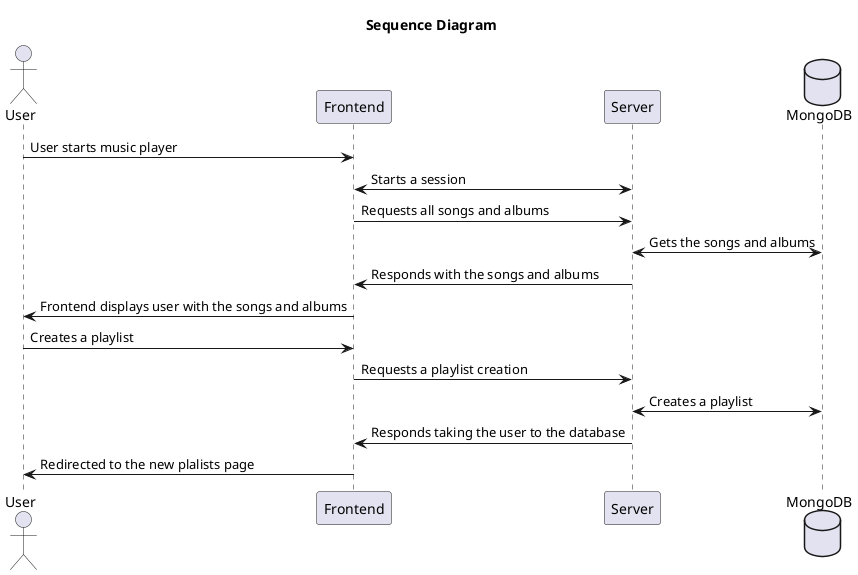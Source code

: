 @startuml
title Sequence Diagram

actor User
participant Frontend
participant Server
database MongoDB

User -> Frontend : User starts music player
Frontend <-> Server : Starts a session
Frontend -> Server : Requests all songs and albums
Server <-> MongoDB : Gets the songs and albums
Server -> Frontend : Responds with the songs and albums
Frontend -> User : Frontend displays user with the songs and albums

User -> Frontend : Creates a playlist
Frontend -> Server : Requests a playlist creation
Server <-> MongoDB : Creates a playlist
Server -> Frontend : Responds taking the user to the database
Frontend -> User : Redirected to the new plalists page  

@enduml
